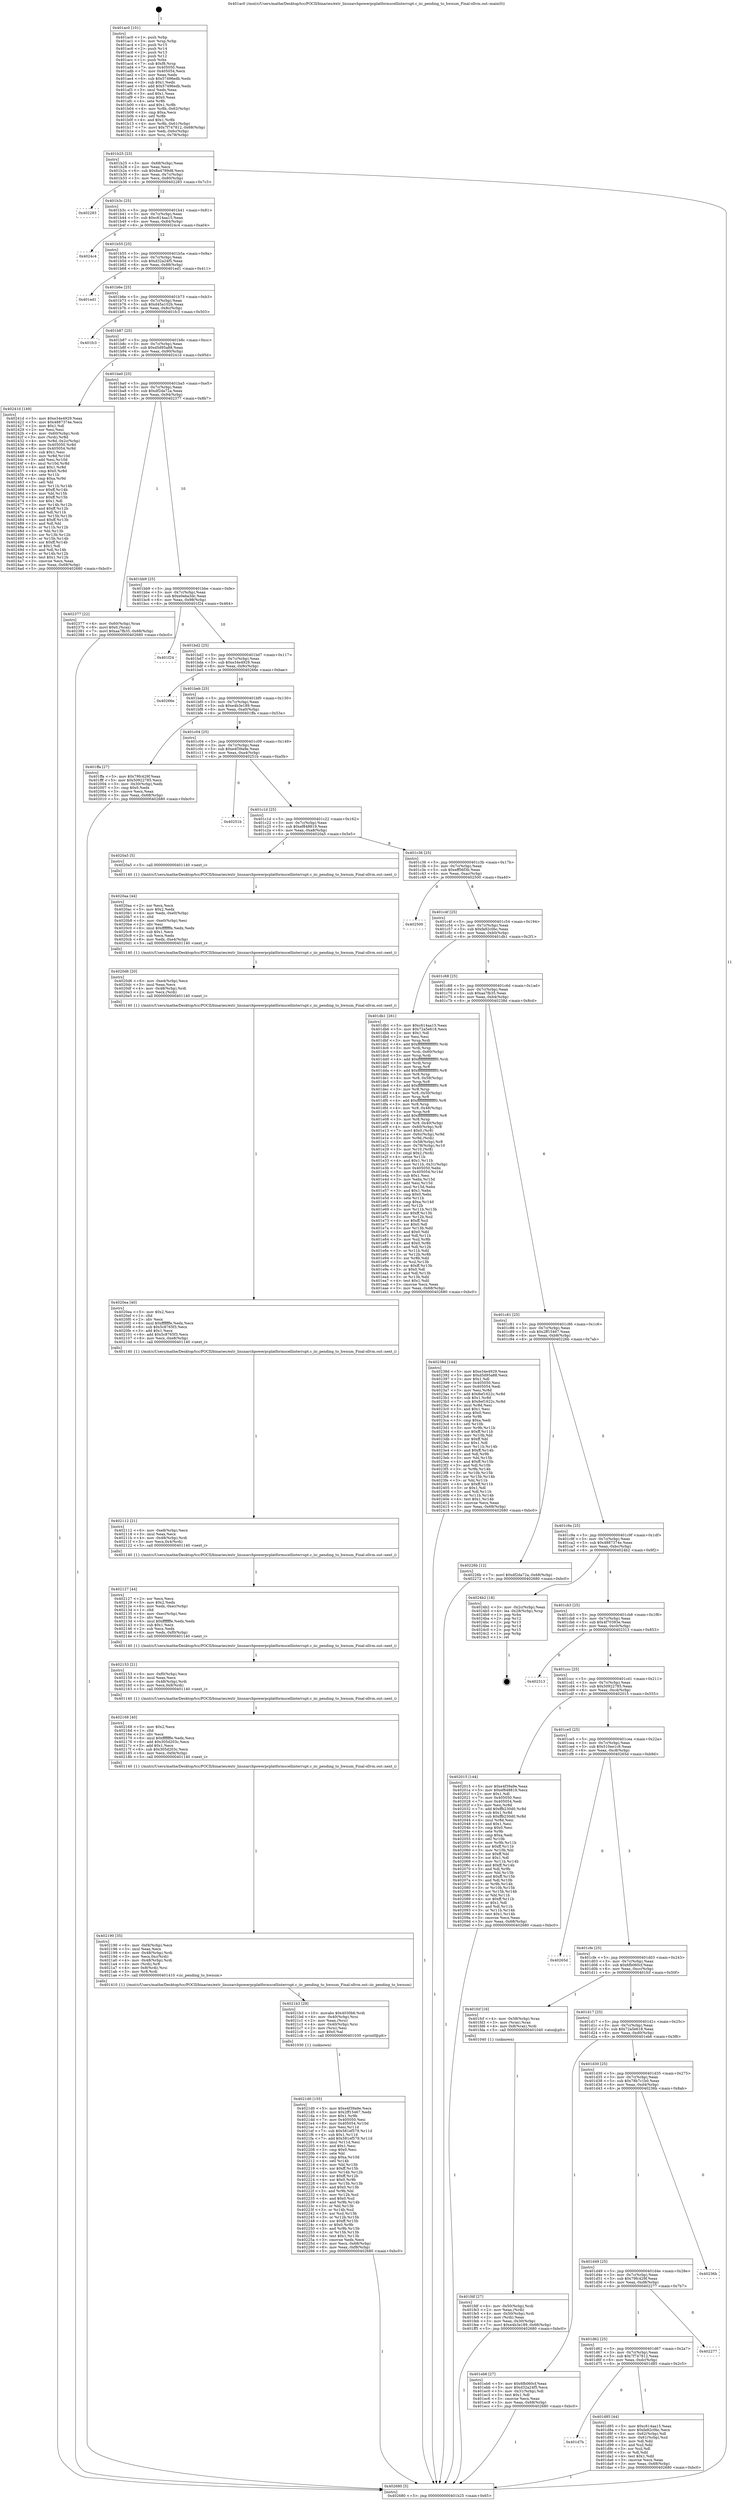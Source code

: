 digraph "0x401ac0" {
  label = "0x401ac0 (/mnt/c/Users/mathe/Desktop/tcc/POCII/binaries/extr_linuxarchpowerpcplatformscellinterrupt.c_iic_pending_to_hwnum_Final-ollvm.out::main(0))"
  labelloc = "t"
  node[shape=record]

  Entry [label="",width=0.3,height=0.3,shape=circle,fillcolor=black,style=filled]
  "0x401b25" [label="{
     0x401b25 [23]\l
     | [instrs]\l
     &nbsp;&nbsp;0x401b25 \<+3\>: mov -0x68(%rbp),%eax\l
     &nbsp;&nbsp;0x401b28 \<+2\>: mov %eax,%ecx\l
     &nbsp;&nbsp;0x401b2a \<+6\>: sub $0x8a4789d8,%ecx\l
     &nbsp;&nbsp;0x401b30 \<+3\>: mov %eax,-0x7c(%rbp)\l
     &nbsp;&nbsp;0x401b33 \<+3\>: mov %ecx,-0x80(%rbp)\l
     &nbsp;&nbsp;0x401b36 \<+6\>: je 0000000000402283 \<main+0x7c3\>\l
  }"]
  "0x402283" [label="{
     0x402283\l
  }", style=dashed]
  "0x401b3c" [label="{
     0x401b3c [25]\l
     | [instrs]\l
     &nbsp;&nbsp;0x401b3c \<+5\>: jmp 0000000000401b41 \<main+0x81\>\l
     &nbsp;&nbsp;0x401b41 \<+3\>: mov -0x7c(%rbp),%eax\l
     &nbsp;&nbsp;0x401b44 \<+5\>: sub $0xc614aa15,%eax\l
     &nbsp;&nbsp;0x401b49 \<+6\>: mov %eax,-0x84(%rbp)\l
     &nbsp;&nbsp;0x401b4f \<+6\>: je 00000000004024c4 \<main+0xa04\>\l
  }"]
  Exit [label="",width=0.3,height=0.3,shape=circle,fillcolor=black,style=filled,peripheries=2]
  "0x4024c4" [label="{
     0x4024c4\l
  }", style=dashed]
  "0x401b55" [label="{
     0x401b55 [25]\l
     | [instrs]\l
     &nbsp;&nbsp;0x401b55 \<+5\>: jmp 0000000000401b5a \<main+0x9a\>\l
     &nbsp;&nbsp;0x401b5a \<+3\>: mov -0x7c(%rbp),%eax\l
     &nbsp;&nbsp;0x401b5d \<+5\>: sub $0xd32a24f5,%eax\l
     &nbsp;&nbsp;0x401b62 \<+6\>: mov %eax,-0x88(%rbp)\l
     &nbsp;&nbsp;0x401b68 \<+6\>: je 0000000000401ed1 \<main+0x411\>\l
  }"]
  "0x4021d0" [label="{
     0x4021d0 [155]\l
     | [instrs]\l
     &nbsp;&nbsp;0x4021d0 \<+5\>: mov $0xe4f39a9e,%ecx\l
     &nbsp;&nbsp;0x4021d5 \<+5\>: mov $0x2ff15467,%edx\l
     &nbsp;&nbsp;0x4021da \<+3\>: mov $0x1,%r9b\l
     &nbsp;&nbsp;0x4021dd \<+7\>: mov 0x405050,%esi\l
     &nbsp;&nbsp;0x4021e4 \<+8\>: mov 0x405054,%r10d\l
     &nbsp;&nbsp;0x4021ec \<+3\>: mov %esi,%r11d\l
     &nbsp;&nbsp;0x4021ef \<+7\>: sub $0x581ef579,%r11d\l
     &nbsp;&nbsp;0x4021f6 \<+4\>: sub $0x1,%r11d\l
     &nbsp;&nbsp;0x4021fa \<+7\>: add $0x581ef579,%r11d\l
     &nbsp;&nbsp;0x402201 \<+4\>: imul %r11d,%esi\l
     &nbsp;&nbsp;0x402205 \<+3\>: and $0x1,%esi\l
     &nbsp;&nbsp;0x402208 \<+3\>: cmp $0x0,%esi\l
     &nbsp;&nbsp;0x40220b \<+3\>: sete %bl\l
     &nbsp;&nbsp;0x40220e \<+4\>: cmp $0xa,%r10d\l
     &nbsp;&nbsp;0x402212 \<+4\>: setl %r14b\l
     &nbsp;&nbsp;0x402216 \<+3\>: mov %bl,%r15b\l
     &nbsp;&nbsp;0x402219 \<+4\>: xor $0xff,%r15b\l
     &nbsp;&nbsp;0x40221d \<+3\>: mov %r14b,%r12b\l
     &nbsp;&nbsp;0x402220 \<+4\>: xor $0xff,%r12b\l
     &nbsp;&nbsp;0x402224 \<+4\>: xor $0x0,%r9b\l
     &nbsp;&nbsp;0x402228 \<+3\>: mov %r15b,%r13b\l
     &nbsp;&nbsp;0x40222b \<+4\>: and $0x0,%r13b\l
     &nbsp;&nbsp;0x40222f \<+3\>: and %r9b,%bl\l
     &nbsp;&nbsp;0x402232 \<+3\>: mov %r12b,%sil\l
     &nbsp;&nbsp;0x402235 \<+4\>: and $0x0,%sil\l
     &nbsp;&nbsp;0x402239 \<+3\>: and %r9b,%r14b\l
     &nbsp;&nbsp;0x40223c \<+3\>: or %bl,%r13b\l
     &nbsp;&nbsp;0x40223f \<+3\>: or %r14b,%sil\l
     &nbsp;&nbsp;0x402242 \<+3\>: xor %sil,%r13b\l
     &nbsp;&nbsp;0x402245 \<+3\>: or %r12b,%r15b\l
     &nbsp;&nbsp;0x402248 \<+4\>: xor $0xff,%r15b\l
     &nbsp;&nbsp;0x40224c \<+4\>: or $0x0,%r9b\l
     &nbsp;&nbsp;0x402250 \<+3\>: and %r9b,%r15b\l
     &nbsp;&nbsp;0x402253 \<+3\>: or %r15b,%r13b\l
     &nbsp;&nbsp;0x402256 \<+4\>: test $0x1,%r13b\l
     &nbsp;&nbsp;0x40225a \<+3\>: cmovne %edx,%ecx\l
     &nbsp;&nbsp;0x40225d \<+3\>: mov %ecx,-0x68(%rbp)\l
     &nbsp;&nbsp;0x402260 \<+6\>: mov %eax,-0xf8(%rbp)\l
     &nbsp;&nbsp;0x402266 \<+5\>: jmp 0000000000402680 \<main+0xbc0\>\l
  }"]
  "0x401ed1" [label="{
     0x401ed1\l
  }", style=dashed]
  "0x401b6e" [label="{
     0x401b6e [25]\l
     | [instrs]\l
     &nbsp;&nbsp;0x401b6e \<+5\>: jmp 0000000000401b73 \<main+0xb3\>\l
     &nbsp;&nbsp;0x401b73 \<+3\>: mov -0x7c(%rbp),%eax\l
     &nbsp;&nbsp;0x401b76 \<+5\>: sub $0xd45a102b,%eax\l
     &nbsp;&nbsp;0x401b7b \<+6\>: mov %eax,-0x8c(%rbp)\l
     &nbsp;&nbsp;0x401b81 \<+6\>: je 0000000000401fc3 \<main+0x503\>\l
  }"]
  "0x4021b3" [label="{
     0x4021b3 [29]\l
     | [instrs]\l
     &nbsp;&nbsp;0x4021b3 \<+10\>: movabs $0x4030b6,%rdi\l
     &nbsp;&nbsp;0x4021bd \<+4\>: mov -0x40(%rbp),%rsi\l
     &nbsp;&nbsp;0x4021c1 \<+2\>: mov %eax,(%rsi)\l
     &nbsp;&nbsp;0x4021c3 \<+4\>: mov -0x40(%rbp),%rsi\l
     &nbsp;&nbsp;0x4021c7 \<+2\>: mov (%rsi),%esi\l
     &nbsp;&nbsp;0x4021c9 \<+2\>: mov $0x0,%al\l
     &nbsp;&nbsp;0x4021cb \<+5\>: call 0000000000401030 \<printf@plt\>\l
     | [calls]\l
     &nbsp;&nbsp;0x401030 \{1\} (unknown)\l
  }"]
  "0x401fc3" [label="{
     0x401fc3\l
  }", style=dashed]
  "0x401b87" [label="{
     0x401b87 [25]\l
     | [instrs]\l
     &nbsp;&nbsp;0x401b87 \<+5\>: jmp 0000000000401b8c \<main+0xcc\>\l
     &nbsp;&nbsp;0x401b8c \<+3\>: mov -0x7c(%rbp),%eax\l
     &nbsp;&nbsp;0x401b8f \<+5\>: sub $0xd5d95a88,%eax\l
     &nbsp;&nbsp;0x401b94 \<+6\>: mov %eax,-0x90(%rbp)\l
     &nbsp;&nbsp;0x401b9a \<+6\>: je 000000000040241d \<main+0x95d\>\l
  }"]
  "0x402190" [label="{
     0x402190 [35]\l
     | [instrs]\l
     &nbsp;&nbsp;0x402190 \<+6\>: mov -0xf4(%rbp),%ecx\l
     &nbsp;&nbsp;0x402196 \<+3\>: imul %eax,%ecx\l
     &nbsp;&nbsp;0x402199 \<+4\>: mov -0x48(%rbp),%rdi\l
     &nbsp;&nbsp;0x40219d \<+3\>: mov %ecx,0xc(%rdi)\l
     &nbsp;&nbsp;0x4021a0 \<+4\>: mov -0x48(%rbp),%rdi\l
     &nbsp;&nbsp;0x4021a4 \<+3\>: mov (%rdi),%r8\l
     &nbsp;&nbsp;0x4021a7 \<+4\>: mov 0x8(%rdi),%rsi\l
     &nbsp;&nbsp;0x4021ab \<+3\>: mov %r8,%rdi\l
     &nbsp;&nbsp;0x4021ae \<+5\>: call 0000000000401410 \<iic_pending_to_hwnum\>\l
     | [calls]\l
     &nbsp;&nbsp;0x401410 \{1\} (/mnt/c/Users/mathe/Desktop/tcc/POCII/binaries/extr_linuxarchpowerpcplatformscellinterrupt.c_iic_pending_to_hwnum_Final-ollvm.out::iic_pending_to_hwnum)\l
  }"]
  "0x40241d" [label="{
     0x40241d [149]\l
     | [instrs]\l
     &nbsp;&nbsp;0x40241d \<+5\>: mov $0xe34e4929,%eax\l
     &nbsp;&nbsp;0x402422 \<+5\>: mov $0x4887374e,%ecx\l
     &nbsp;&nbsp;0x402427 \<+2\>: mov $0x1,%dl\l
     &nbsp;&nbsp;0x402429 \<+2\>: xor %esi,%esi\l
     &nbsp;&nbsp;0x40242b \<+4\>: mov -0x60(%rbp),%rdi\l
     &nbsp;&nbsp;0x40242f \<+3\>: mov (%rdi),%r8d\l
     &nbsp;&nbsp;0x402432 \<+4\>: mov %r8d,-0x2c(%rbp)\l
     &nbsp;&nbsp;0x402436 \<+8\>: mov 0x405050,%r8d\l
     &nbsp;&nbsp;0x40243e \<+8\>: mov 0x405054,%r9d\l
     &nbsp;&nbsp;0x402446 \<+3\>: sub $0x1,%esi\l
     &nbsp;&nbsp;0x402449 \<+3\>: mov %r8d,%r10d\l
     &nbsp;&nbsp;0x40244c \<+3\>: add %esi,%r10d\l
     &nbsp;&nbsp;0x40244f \<+4\>: imul %r10d,%r8d\l
     &nbsp;&nbsp;0x402453 \<+4\>: and $0x1,%r8d\l
     &nbsp;&nbsp;0x402457 \<+4\>: cmp $0x0,%r8d\l
     &nbsp;&nbsp;0x40245b \<+4\>: sete %r11b\l
     &nbsp;&nbsp;0x40245f \<+4\>: cmp $0xa,%r9d\l
     &nbsp;&nbsp;0x402463 \<+3\>: setl %bl\l
     &nbsp;&nbsp;0x402466 \<+3\>: mov %r11b,%r14b\l
     &nbsp;&nbsp;0x402469 \<+4\>: xor $0xff,%r14b\l
     &nbsp;&nbsp;0x40246d \<+3\>: mov %bl,%r15b\l
     &nbsp;&nbsp;0x402470 \<+4\>: xor $0xff,%r15b\l
     &nbsp;&nbsp;0x402474 \<+3\>: xor $0x1,%dl\l
     &nbsp;&nbsp;0x402477 \<+3\>: mov %r14b,%r12b\l
     &nbsp;&nbsp;0x40247a \<+4\>: and $0xff,%r12b\l
     &nbsp;&nbsp;0x40247e \<+3\>: and %dl,%r11b\l
     &nbsp;&nbsp;0x402481 \<+3\>: mov %r15b,%r13b\l
     &nbsp;&nbsp;0x402484 \<+4\>: and $0xff,%r13b\l
     &nbsp;&nbsp;0x402488 \<+2\>: and %dl,%bl\l
     &nbsp;&nbsp;0x40248a \<+3\>: or %r11b,%r12b\l
     &nbsp;&nbsp;0x40248d \<+3\>: or %bl,%r13b\l
     &nbsp;&nbsp;0x402490 \<+3\>: xor %r13b,%r12b\l
     &nbsp;&nbsp;0x402493 \<+3\>: or %r15b,%r14b\l
     &nbsp;&nbsp;0x402496 \<+4\>: xor $0xff,%r14b\l
     &nbsp;&nbsp;0x40249a \<+3\>: or $0x1,%dl\l
     &nbsp;&nbsp;0x40249d \<+3\>: and %dl,%r14b\l
     &nbsp;&nbsp;0x4024a0 \<+3\>: or %r14b,%r12b\l
     &nbsp;&nbsp;0x4024a3 \<+4\>: test $0x1,%r12b\l
     &nbsp;&nbsp;0x4024a7 \<+3\>: cmovne %ecx,%eax\l
     &nbsp;&nbsp;0x4024aa \<+3\>: mov %eax,-0x68(%rbp)\l
     &nbsp;&nbsp;0x4024ad \<+5\>: jmp 0000000000402680 \<main+0xbc0\>\l
  }"]
  "0x401ba0" [label="{
     0x401ba0 [25]\l
     | [instrs]\l
     &nbsp;&nbsp;0x401ba0 \<+5\>: jmp 0000000000401ba5 \<main+0xe5\>\l
     &nbsp;&nbsp;0x401ba5 \<+3\>: mov -0x7c(%rbp),%eax\l
     &nbsp;&nbsp;0x401ba8 \<+5\>: sub $0xdf2da72a,%eax\l
     &nbsp;&nbsp;0x401bad \<+6\>: mov %eax,-0x94(%rbp)\l
     &nbsp;&nbsp;0x401bb3 \<+6\>: je 0000000000402377 \<main+0x8b7\>\l
  }"]
  "0x402168" [label="{
     0x402168 [40]\l
     | [instrs]\l
     &nbsp;&nbsp;0x402168 \<+5\>: mov $0x2,%ecx\l
     &nbsp;&nbsp;0x40216d \<+1\>: cltd\l
     &nbsp;&nbsp;0x40216e \<+2\>: idiv %ecx\l
     &nbsp;&nbsp;0x402170 \<+6\>: imul $0xfffffffe,%edx,%ecx\l
     &nbsp;&nbsp;0x402176 \<+6\>: add $0x305d203c,%ecx\l
     &nbsp;&nbsp;0x40217c \<+3\>: add $0x1,%ecx\l
     &nbsp;&nbsp;0x40217f \<+6\>: sub $0x305d203c,%ecx\l
     &nbsp;&nbsp;0x402185 \<+6\>: mov %ecx,-0xf4(%rbp)\l
     &nbsp;&nbsp;0x40218b \<+5\>: call 0000000000401140 \<next_i\>\l
     | [calls]\l
     &nbsp;&nbsp;0x401140 \{1\} (/mnt/c/Users/mathe/Desktop/tcc/POCII/binaries/extr_linuxarchpowerpcplatformscellinterrupt.c_iic_pending_to_hwnum_Final-ollvm.out::next_i)\l
  }"]
  "0x402377" [label="{
     0x402377 [22]\l
     | [instrs]\l
     &nbsp;&nbsp;0x402377 \<+4\>: mov -0x60(%rbp),%rax\l
     &nbsp;&nbsp;0x40237b \<+6\>: movl $0x0,(%rax)\l
     &nbsp;&nbsp;0x402381 \<+7\>: movl $0xaa7fb35,-0x68(%rbp)\l
     &nbsp;&nbsp;0x402388 \<+5\>: jmp 0000000000402680 \<main+0xbc0\>\l
  }"]
  "0x401bb9" [label="{
     0x401bb9 [25]\l
     | [instrs]\l
     &nbsp;&nbsp;0x401bb9 \<+5\>: jmp 0000000000401bbe \<main+0xfe\>\l
     &nbsp;&nbsp;0x401bbe \<+3\>: mov -0x7c(%rbp),%eax\l
     &nbsp;&nbsp;0x401bc1 \<+5\>: sub $0xe0eba3dc,%eax\l
     &nbsp;&nbsp;0x401bc6 \<+6\>: mov %eax,-0x98(%rbp)\l
     &nbsp;&nbsp;0x401bcc \<+6\>: je 0000000000401f24 \<main+0x464\>\l
  }"]
  "0x402153" [label="{
     0x402153 [21]\l
     | [instrs]\l
     &nbsp;&nbsp;0x402153 \<+6\>: mov -0xf0(%rbp),%ecx\l
     &nbsp;&nbsp;0x402159 \<+3\>: imul %eax,%ecx\l
     &nbsp;&nbsp;0x40215c \<+4\>: mov -0x48(%rbp),%rdi\l
     &nbsp;&nbsp;0x402160 \<+3\>: mov %ecx,0x8(%rdi)\l
     &nbsp;&nbsp;0x402163 \<+5\>: call 0000000000401140 \<next_i\>\l
     | [calls]\l
     &nbsp;&nbsp;0x401140 \{1\} (/mnt/c/Users/mathe/Desktop/tcc/POCII/binaries/extr_linuxarchpowerpcplatformscellinterrupt.c_iic_pending_to_hwnum_Final-ollvm.out::next_i)\l
  }"]
  "0x401f24" [label="{
     0x401f24\l
  }", style=dashed]
  "0x401bd2" [label="{
     0x401bd2 [25]\l
     | [instrs]\l
     &nbsp;&nbsp;0x401bd2 \<+5\>: jmp 0000000000401bd7 \<main+0x117\>\l
     &nbsp;&nbsp;0x401bd7 \<+3\>: mov -0x7c(%rbp),%eax\l
     &nbsp;&nbsp;0x401bda \<+5\>: sub $0xe34e4929,%eax\l
     &nbsp;&nbsp;0x401bdf \<+6\>: mov %eax,-0x9c(%rbp)\l
     &nbsp;&nbsp;0x401be5 \<+6\>: je 000000000040266e \<main+0xbae\>\l
  }"]
  "0x402127" [label="{
     0x402127 [44]\l
     | [instrs]\l
     &nbsp;&nbsp;0x402127 \<+2\>: xor %ecx,%ecx\l
     &nbsp;&nbsp;0x402129 \<+5\>: mov $0x2,%edx\l
     &nbsp;&nbsp;0x40212e \<+6\>: mov %edx,-0xec(%rbp)\l
     &nbsp;&nbsp;0x402134 \<+1\>: cltd\l
     &nbsp;&nbsp;0x402135 \<+6\>: mov -0xec(%rbp),%esi\l
     &nbsp;&nbsp;0x40213b \<+2\>: idiv %esi\l
     &nbsp;&nbsp;0x40213d \<+6\>: imul $0xfffffffe,%edx,%edx\l
     &nbsp;&nbsp;0x402143 \<+3\>: sub $0x1,%ecx\l
     &nbsp;&nbsp;0x402146 \<+2\>: sub %ecx,%edx\l
     &nbsp;&nbsp;0x402148 \<+6\>: mov %edx,-0xf0(%rbp)\l
     &nbsp;&nbsp;0x40214e \<+5\>: call 0000000000401140 \<next_i\>\l
     | [calls]\l
     &nbsp;&nbsp;0x401140 \{1\} (/mnt/c/Users/mathe/Desktop/tcc/POCII/binaries/extr_linuxarchpowerpcplatformscellinterrupt.c_iic_pending_to_hwnum_Final-ollvm.out::next_i)\l
  }"]
  "0x40266e" [label="{
     0x40266e\l
  }", style=dashed]
  "0x401beb" [label="{
     0x401beb [25]\l
     | [instrs]\l
     &nbsp;&nbsp;0x401beb \<+5\>: jmp 0000000000401bf0 \<main+0x130\>\l
     &nbsp;&nbsp;0x401bf0 \<+3\>: mov -0x7c(%rbp),%eax\l
     &nbsp;&nbsp;0x401bf3 \<+5\>: sub $0xe4b3e189,%eax\l
     &nbsp;&nbsp;0x401bf8 \<+6\>: mov %eax,-0xa0(%rbp)\l
     &nbsp;&nbsp;0x401bfe \<+6\>: je 0000000000401ffa \<main+0x53a\>\l
  }"]
  "0x402112" [label="{
     0x402112 [21]\l
     | [instrs]\l
     &nbsp;&nbsp;0x402112 \<+6\>: mov -0xe8(%rbp),%ecx\l
     &nbsp;&nbsp;0x402118 \<+3\>: imul %eax,%ecx\l
     &nbsp;&nbsp;0x40211b \<+4\>: mov -0x48(%rbp),%rdi\l
     &nbsp;&nbsp;0x40211f \<+3\>: mov %ecx,0x4(%rdi)\l
     &nbsp;&nbsp;0x402122 \<+5\>: call 0000000000401140 \<next_i\>\l
     | [calls]\l
     &nbsp;&nbsp;0x401140 \{1\} (/mnt/c/Users/mathe/Desktop/tcc/POCII/binaries/extr_linuxarchpowerpcplatformscellinterrupt.c_iic_pending_to_hwnum_Final-ollvm.out::next_i)\l
  }"]
  "0x401ffa" [label="{
     0x401ffa [27]\l
     | [instrs]\l
     &nbsp;&nbsp;0x401ffa \<+5\>: mov $0x79fc429f,%eax\l
     &nbsp;&nbsp;0x401fff \<+5\>: mov $0x50922785,%ecx\l
     &nbsp;&nbsp;0x402004 \<+3\>: mov -0x30(%rbp),%edx\l
     &nbsp;&nbsp;0x402007 \<+3\>: cmp $0x0,%edx\l
     &nbsp;&nbsp;0x40200a \<+3\>: cmove %ecx,%eax\l
     &nbsp;&nbsp;0x40200d \<+3\>: mov %eax,-0x68(%rbp)\l
     &nbsp;&nbsp;0x402010 \<+5\>: jmp 0000000000402680 \<main+0xbc0\>\l
  }"]
  "0x401c04" [label="{
     0x401c04 [25]\l
     | [instrs]\l
     &nbsp;&nbsp;0x401c04 \<+5\>: jmp 0000000000401c09 \<main+0x149\>\l
     &nbsp;&nbsp;0x401c09 \<+3\>: mov -0x7c(%rbp),%eax\l
     &nbsp;&nbsp;0x401c0c \<+5\>: sub $0xe4f39a9e,%eax\l
     &nbsp;&nbsp;0x401c11 \<+6\>: mov %eax,-0xa4(%rbp)\l
     &nbsp;&nbsp;0x401c17 \<+6\>: je 000000000040251b \<main+0xa5b\>\l
  }"]
  "0x4020ea" [label="{
     0x4020ea [40]\l
     | [instrs]\l
     &nbsp;&nbsp;0x4020ea \<+5\>: mov $0x2,%ecx\l
     &nbsp;&nbsp;0x4020ef \<+1\>: cltd\l
     &nbsp;&nbsp;0x4020f0 \<+2\>: idiv %ecx\l
     &nbsp;&nbsp;0x4020f2 \<+6\>: imul $0xfffffffe,%edx,%ecx\l
     &nbsp;&nbsp;0x4020f8 \<+6\>: sub $0x5c8765f3,%ecx\l
     &nbsp;&nbsp;0x4020fe \<+3\>: add $0x1,%ecx\l
     &nbsp;&nbsp;0x402101 \<+6\>: add $0x5c8765f3,%ecx\l
     &nbsp;&nbsp;0x402107 \<+6\>: mov %ecx,-0xe8(%rbp)\l
     &nbsp;&nbsp;0x40210d \<+5\>: call 0000000000401140 \<next_i\>\l
     | [calls]\l
     &nbsp;&nbsp;0x401140 \{1\} (/mnt/c/Users/mathe/Desktop/tcc/POCII/binaries/extr_linuxarchpowerpcplatformscellinterrupt.c_iic_pending_to_hwnum_Final-ollvm.out::next_i)\l
  }"]
  "0x40251b" [label="{
     0x40251b\l
  }", style=dashed]
  "0x401c1d" [label="{
     0x401c1d [25]\l
     | [instrs]\l
     &nbsp;&nbsp;0x401c1d \<+5\>: jmp 0000000000401c22 \<main+0x162\>\l
     &nbsp;&nbsp;0x401c22 \<+3\>: mov -0x7c(%rbp),%eax\l
     &nbsp;&nbsp;0x401c25 \<+5\>: sub $0xef848819,%eax\l
     &nbsp;&nbsp;0x401c2a \<+6\>: mov %eax,-0xa8(%rbp)\l
     &nbsp;&nbsp;0x401c30 \<+6\>: je 00000000004020a5 \<main+0x5e5\>\l
  }"]
  "0x4020d6" [label="{
     0x4020d6 [20]\l
     | [instrs]\l
     &nbsp;&nbsp;0x4020d6 \<+6\>: mov -0xe4(%rbp),%ecx\l
     &nbsp;&nbsp;0x4020dc \<+3\>: imul %eax,%ecx\l
     &nbsp;&nbsp;0x4020df \<+4\>: mov -0x48(%rbp),%rdi\l
     &nbsp;&nbsp;0x4020e3 \<+2\>: mov %ecx,(%rdi)\l
     &nbsp;&nbsp;0x4020e5 \<+5\>: call 0000000000401140 \<next_i\>\l
     | [calls]\l
     &nbsp;&nbsp;0x401140 \{1\} (/mnt/c/Users/mathe/Desktop/tcc/POCII/binaries/extr_linuxarchpowerpcplatformscellinterrupt.c_iic_pending_to_hwnum_Final-ollvm.out::next_i)\l
  }"]
  "0x4020a5" [label="{
     0x4020a5 [5]\l
     | [instrs]\l
     &nbsp;&nbsp;0x4020a5 \<+5\>: call 0000000000401140 \<next_i\>\l
     | [calls]\l
     &nbsp;&nbsp;0x401140 \{1\} (/mnt/c/Users/mathe/Desktop/tcc/POCII/binaries/extr_linuxarchpowerpcplatformscellinterrupt.c_iic_pending_to_hwnum_Final-ollvm.out::next_i)\l
  }"]
  "0x401c36" [label="{
     0x401c36 [25]\l
     | [instrs]\l
     &nbsp;&nbsp;0x401c36 \<+5\>: jmp 0000000000401c3b \<main+0x17b\>\l
     &nbsp;&nbsp;0x401c3b \<+3\>: mov -0x7c(%rbp),%eax\l
     &nbsp;&nbsp;0x401c3e \<+5\>: sub $0xeff56f3b,%eax\l
     &nbsp;&nbsp;0x401c43 \<+6\>: mov %eax,-0xac(%rbp)\l
     &nbsp;&nbsp;0x401c49 \<+6\>: je 0000000000402500 \<main+0xa40\>\l
  }"]
  "0x4020aa" [label="{
     0x4020aa [44]\l
     | [instrs]\l
     &nbsp;&nbsp;0x4020aa \<+2\>: xor %ecx,%ecx\l
     &nbsp;&nbsp;0x4020ac \<+5\>: mov $0x2,%edx\l
     &nbsp;&nbsp;0x4020b1 \<+6\>: mov %edx,-0xe0(%rbp)\l
     &nbsp;&nbsp;0x4020b7 \<+1\>: cltd\l
     &nbsp;&nbsp;0x4020b8 \<+6\>: mov -0xe0(%rbp),%esi\l
     &nbsp;&nbsp;0x4020be \<+2\>: idiv %esi\l
     &nbsp;&nbsp;0x4020c0 \<+6\>: imul $0xfffffffe,%edx,%edx\l
     &nbsp;&nbsp;0x4020c6 \<+3\>: sub $0x1,%ecx\l
     &nbsp;&nbsp;0x4020c9 \<+2\>: sub %ecx,%edx\l
     &nbsp;&nbsp;0x4020cb \<+6\>: mov %edx,-0xe4(%rbp)\l
     &nbsp;&nbsp;0x4020d1 \<+5\>: call 0000000000401140 \<next_i\>\l
     | [calls]\l
     &nbsp;&nbsp;0x401140 \{1\} (/mnt/c/Users/mathe/Desktop/tcc/POCII/binaries/extr_linuxarchpowerpcplatformscellinterrupt.c_iic_pending_to_hwnum_Final-ollvm.out::next_i)\l
  }"]
  "0x402500" [label="{
     0x402500\l
  }", style=dashed]
  "0x401c4f" [label="{
     0x401c4f [25]\l
     | [instrs]\l
     &nbsp;&nbsp;0x401c4f \<+5\>: jmp 0000000000401c54 \<main+0x194\>\l
     &nbsp;&nbsp;0x401c54 \<+3\>: mov -0x7c(%rbp),%eax\l
     &nbsp;&nbsp;0x401c57 \<+5\>: sub $0xfa92c0bc,%eax\l
     &nbsp;&nbsp;0x401c5c \<+6\>: mov %eax,-0xb0(%rbp)\l
     &nbsp;&nbsp;0x401c62 \<+6\>: je 0000000000401db1 \<main+0x2f1\>\l
  }"]
  "0x401fdf" [label="{
     0x401fdf [27]\l
     | [instrs]\l
     &nbsp;&nbsp;0x401fdf \<+4\>: mov -0x50(%rbp),%rdi\l
     &nbsp;&nbsp;0x401fe3 \<+2\>: mov %eax,(%rdi)\l
     &nbsp;&nbsp;0x401fe5 \<+4\>: mov -0x50(%rbp),%rdi\l
     &nbsp;&nbsp;0x401fe9 \<+2\>: mov (%rdi),%eax\l
     &nbsp;&nbsp;0x401feb \<+3\>: mov %eax,-0x30(%rbp)\l
     &nbsp;&nbsp;0x401fee \<+7\>: movl $0xe4b3e189,-0x68(%rbp)\l
     &nbsp;&nbsp;0x401ff5 \<+5\>: jmp 0000000000402680 \<main+0xbc0\>\l
  }"]
  "0x401db1" [label="{
     0x401db1 [261]\l
     | [instrs]\l
     &nbsp;&nbsp;0x401db1 \<+5\>: mov $0xc614aa15,%eax\l
     &nbsp;&nbsp;0x401db6 \<+5\>: mov $0x72a5e618,%ecx\l
     &nbsp;&nbsp;0x401dbb \<+2\>: mov $0x1,%dl\l
     &nbsp;&nbsp;0x401dbd \<+2\>: xor %esi,%esi\l
     &nbsp;&nbsp;0x401dbf \<+3\>: mov %rsp,%rdi\l
     &nbsp;&nbsp;0x401dc2 \<+4\>: add $0xfffffffffffffff0,%rdi\l
     &nbsp;&nbsp;0x401dc6 \<+3\>: mov %rdi,%rsp\l
     &nbsp;&nbsp;0x401dc9 \<+4\>: mov %rdi,-0x60(%rbp)\l
     &nbsp;&nbsp;0x401dcd \<+3\>: mov %rsp,%rdi\l
     &nbsp;&nbsp;0x401dd0 \<+4\>: add $0xfffffffffffffff0,%rdi\l
     &nbsp;&nbsp;0x401dd4 \<+3\>: mov %rdi,%rsp\l
     &nbsp;&nbsp;0x401dd7 \<+3\>: mov %rsp,%r8\l
     &nbsp;&nbsp;0x401dda \<+4\>: add $0xfffffffffffffff0,%r8\l
     &nbsp;&nbsp;0x401dde \<+3\>: mov %r8,%rsp\l
     &nbsp;&nbsp;0x401de1 \<+4\>: mov %r8,-0x58(%rbp)\l
     &nbsp;&nbsp;0x401de5 \<+3\>: mov %rsp,%r8\l
     &nbsp;&nbsp;0x401de8 \<+4\>: add $0xfffffffffffffff0,%r8\l
     &nbsp;&nbsp;0x401dec \<+3\>: mov %r8,%rsp\l
     &nbsp;&nbsp;0x401def \<+4\>: mov %r8,-0x50(%rbp)\l
     &nbsp;&nbsp;0x401df3 \<+3\>: mov %rsp,%r8\l
     &nbsp;&nbsp;0x401df6 \<+4\>: add $0xfffffffffffffff0,%r8\l
     &nbsp;&nbsp;0x401dfa \<+3\>: mov %r8,%rsp\l
     &nbsp;&nbsp;0x401dfd \<+4\>: mov %r8,-0x48(%rbp)\l
     &nbsp;&nbsp;0x401e01 \<+3\>: mov %rsp,%r8\l
     &nbsp;&nbsp;0x401e04 \<+4\>: add $0xfffffffffffffff0,%r8\l
     &nbsp;&nbsp;0x401e08 \<+3\>: mov %r8,%rsp\l
     &nbsp;&nbsp;0x401e0b \<+4\>: mov %r8,-0x40(%rbp)\l
     &nbsp;&nbsp;0x401e0f \<+4\>: mov -0x60(%rbp),%r8\l
     &nbsp;&nbsp;0x401e13 \<+7\>: movl $0x0,(%r8)\l
     &nbsp;&nbsp;0x401e1a \<+4\>: mov -0x6c(%rbp),%r9d\l
     &nbsp;&nbsp;0x401e1e \<+3\>: mov %r9d,(%rdi)\l
     &nbsp;&nbsp;0x401e21 \<+4\>: mov -0x58(%rbp),%r8\l
     &nbsp;&nbsp;0x401e25 \<+4\>: mov -0x78(%rbp),%r10\l
     &nbsp;&nbsp;0x401e29 \<+3\>: mov %r10,(%r8)\l
     &nbsp;&nbsp;0x401e2c \<+3\>: cmpl $0x2,(%rdi)\l
     &nbsp;&nbsp;0x401e2f \<+4\>: setne %r11b\l
     &nbsp;&nbsp;0x401e33 \<+4\>: and $0x1,%r11b\l
     &nbsp;&nbsp;0x401e37 \<+4\>: mov %r11b,-0x31(%rbp)\l
     &nbsp;&nbsp;0x401e3b \<+7\>: mov 0x405050,%ebx\l
     &nbsp;&nbsp;0x401e42 \<+8\>: mov 0x405054,%r14d\l
     &nbsp;&nbsp;0x401e4a \<+3\>: sub $0x1,%esi\l
     &nbsp;&nbsp;0x401e4d \<+3\>: mov %ebx,%r15d\l
     &nbsp;&nbsp;0x401e50 \<+3\>: add %esi,%r15d\l
     &nbsp;&nbsp;0x401e53 \<+4\>: imul %r15d,%ebx\l
     &nbsp;&nbsp;0x401e57 \<+3\>: and $0x1,%ebx\l
     &nbsp;&nbsp;0x401e5a \<+3\>: cmp $0x0,%ebx\l
     &nbsp;&nbsp;0x401e5d \<+4\>: sete %r11b\l
     &nbsp;&nbsp;0x401e61 \<+4\>: cmp $0xa,%r14d\l
     &nbsp;&nbsp;0x401e65 \<+4\>: setl %r12b\l
     &nbsp;&nbsp;0x401e69 \<+3\>: mov %r11b,%r13b\l
     &nbsp;&nbsp;0x401e6c \<+4\>: xor $0xff,%r13b\l
     &nbsp;&nbsp;0x401e70 \<+3\>: mov %r12b,%sil\l
     &nbsp;&nbsp;0x401e73 \<+4\>: xor $0xff,%sil\l
     &nbsp;&nbsp;0x401e77 \<+3\>: xor $0x0,%dl\l
     &nbsp;&nbsp;0x401e7a \<+3\>: mov %r13b,%dil\l
     &nbsp;&nbsp;0x401e7d \<+4\>: and $0x0,%dil\l
     &nbsp;&nbsp;0x401e81 \<+3\>: and %dl,%r11b\l
     &nbsp;&nbsp;0x401e84 \<+3\>: mov %sil,%r8b\l
     &nbsp;&nbsp;0x401e87 \<+4\>: and $0x0,%r8b\l
     &nbsp;&nbsp;0x401e8b \<+3\>: and %dl,%r12b\l
     &nbsp;&nbsp;0x401e8e \<+3\>: or %r11b,%dil\l
     &nbsp;&nbsp;0x401e91 \<+3\>: or %r12b,%r8b\l
     &nbsp;&nbsp;0x401e94 \<+3\>: xor %r8b,%dil\l
     &nbsp;&nbsp;0x401e97 \<+3\>: or %sil,%r13b\l
     &nbsp;&nbsp;0x401e9a \<+4\>: xor $0xff,%r13b\l
     &nbsp;&nbsp;0x401e9e \<+3\>: or $0x0,%dl\l
     &nbsp;&nbsp;0x401ea1 \<+3\>: and %dl,%r13b\l
     &nbsp;&nbsp;0x401ea4 \<+3\>: or %r13b,%dil\l
     &nbsp;&nbsp;0x401ea7 \<+4\>: test $0x1,%dil\l
     &nbsp;&nbsp;0x401eab \<+3\>: cmovne %ecx,%eax\l
     &nbsp;&nbsp;0x401eae \<+3\>: mov %eax,-0x68(%rbp)\l
     &nbsp;&nbsp;0x401eb1 \<+5\>: jmp 0000000000402680 \<main+0xbc0\>\l
  }"]
  "0x401c68" [label="{
     0x401c68 [25]\l
     | [instrs]\l
     &nbsp;&nbsp;0x401c68 \<+5\>: jmp 0000000000401c6d \<main+0x1ad\>\l
     &nbsp;&nbsp;0x401c6d \<+3\>: mov -0x7c(%rbp),%eax\l
     &nbsp;&nbsp;0x401c70 \<+5\>: sub $0xaa7fb35,%eax\l
     &nbsp;&nbsp;0x401c75 \<+6\>: mov %eax,-0xb4(%rbp)\l
     &nbsp;&nbsp;0x401c7b \<+6\>: je 000000000040238d \<main+0x8cd\>\l
  }"]
  "0x401ac0" [label="{
     0x401ac0 [101]\l
     | [instrs]\l
     &nbsp;&nbsp;0x401ac0 \<+1\>: push %rbp\l
     &nbsp;&nbsp;0x401ac1 \<+3\>: mov %rsp,%rbp\l
     &nbsp;&nbsp;0x401ac4 \<+2\>: push %r15\l
     &nbsp;&nbsp;0x401ac6 \<+2\>: push %r14\l
     &nbsp;&nbsp;0x401ac8 \<+2\>: push %r13\l
     &nbsp;&nbsp;0x401aca \<+2\>: push %r12\l
     &nbsp;&nbsp;0x401acc \<+1\>: push %rbx\l
     &nbsp;&nbsp;0x401acd \<+7\>: sub $0xf8,%rsp\l
     &nbsp;&nbsp;0x401ad4 \<+7\>: mov 0x405050,%eax\l
     &nbsp;&nbsp;0x401adb \<+7\>: mov 0x405054,%ecx\l
     &nbsp;&nbsp;0x401ae2 \<+2\>: mov %eax,%edx\l
     &nbsp;&nbsp;0x401ae4 \<+6\>: sub $0x57496edb,%edx\l
     &nbsp;&nbsp;0x401aea \<+3\>: sub $0x1,%edx\l
     &nbsp;&nbsp;0x401aed \<+6\>: add $0x57496edb,%edx\l
     &nbsp;&nbsp;0x401af3 \<+3\>: imul %edx,%eax\l
     &nbsp;&nbsp;0x401af6 \<+3\>: and $0x1,%eax\l
     &nbsp;&nbsp;0x401af9 \<+3\>: cmp $0x0,%eax\l
     &nbsp;&nbsp;0x401afc \<+4\>: sete %r8b\l
     &nbsp;&nbsp;0x401b00 \<+4\>: and $0x1,%r8b\l
     &nbsp;&nbsp;0x401b04 \<+4\>: mov %r8b,-0x62(%rbp)\l
     &nbsp;&nbsp;0x401b08 \<+3\>: cmp $0xa,%ecx\l
     &nbsp;&nbsp;0x401b0b \<+4\>: setl %r8b\l
     &nbsp;&nbsp;0x401b0f \<+4\>: and $0x1,%r8b\l
     &nbsp;&nbsp;0x401b13 \<+4\>: mov %r8b,-0x61(%rbp)\l
     &nbsp;&nbsp;0x401b17 \<+7\>: movl $0x7f747812,-0x68(%rbp)\l
     &nbsp;&nbsp;0x401b1e \<+3\>: mov %edi,-0x6c(%rbp)\l
     &nbsp;&nbsp;0x401b21 \<+4\>: mov %rsi,-0x78(%rbp)\l
  }"]
  "0x40238d" [label="{
     0x40238d [144]\l
     | [instrs]\l
     &nbsp;&nbsp;0x40238d \<+5\>: mov $0xe34e4929,%eax\l
     &nbsp;&nbsp;0x402392 \<+5\>: mov $0xd5d95a88,%ecx\l
     &nbsp;&nbsp;0x402397 \<+2\>: mov $0x1,%dl\l
     &nbsp;&nbsp;0x402399 \<+7\>: mov 0x405050,%esi\l
     &nbsp;&nbsp;0x4023a0 \<+7\>: mov 0x405054,%edi\l
     &nbsp;&nbsp;0x4023a7 \<+3\>: mov %esi,%r8d\l
     &nbsp;&nbsp;0x4023aa \<+7\>: add $0x8ef1622c,%r8d\l
     &nbsp;&nbsp;0x4023b1 \<+4\>: sub $0x1,%r8d\l
     &nbsp;&nbsp;0x4023b5 \<+7\>: sub $0x8ef1622c,%r8d\l
     &nbsp;&nbsp;0x4023bc \<+4\>: imul %r8d,%esi\l
     &nbsp;&nbsp;0x4023c0 \<+3\>: and $0x1,%esi\l
     &nbsp;&nbsp;0x4023c3 \<+3\>: cmp $0x0,%esi\l
     &nbsp;&nbsp;0x4023c6 \<+4\>: sete %r9b\l
     &nbsp;&nbsp;0x4023ca \<+3\>: cmp $0xa,%edi\l
     &nbsp;&nbsp;0x4023cd \<+4\>: setl %r10b\l
     &nbsp;&nbsp;0x4023d1 \<+3\>: mov %r9b,%r11b\l
     &nbsp;&nbsp;0x4023d4 \<+4\>: xor $0xff,%r11b\l
     &nbsp;&nbsp;0x4023d8 \<+3\>: mov %r10b,%bl\l
     &nbsp;&nbsp;0x4023db \<+3\>: xor $0xff,%bl\l
     &nbsp;&nbsp;0x4023de \<+3\>: xor $0x1,%dl\l
     &nbsp;&nbsp;0x4023e1 \<+3\>: mov %r11b,%r14b\l
     &nbsp;&nbsp;0x4023e4 \<+4\>: and $0xff,%r14b\l
     &nbsp;&nbsp;0x4023e8 \<+3\>: and %dl,%r9b\l
     &nbsp;&nbsp;0x4023eb \<+3\>: mov %bl,%r15b\l
     &nbsp;&nbsp;0x4023ee \<+4\>: and $0xff,%r15b\l
     &nbsp;&nbsp;0x4023f2 \<+3\>: and %dl,%r10b\l
     &nbsp;&nbsp;0x4023f5 \<+3\>: or %r9b,%r14b\l
     &nbsp;&nbsp;0x4023f8 \<+3\>: or %r10b,%r15b\l
     &nbsp;&nbsp;0x4023fb \<+3\>: xor %r15b,%r14b\l
     &nbsp;&nbsp;0x4023fe \<+3\>: or %bl,%r11b\l
     &nbsp;&nbsp;0x402401 \<+4\>: xor $0xff,%r11b\l
     &nbsp;&nbsp;0x402405 \<+3\>: or $0x1,%dl\l
     &nbsp;&nbsp;0x402408 \<+3\>: and %dl,%r11b\l
     &nbsp;&nbsp;0x40240b \<+3\>: or %r11b,%r14b\l
     &nbsp;&nbsp;0x40240e \<+4\>: test $0x1,%r14b\l
     &nbsp;&nbsp;0x402412 \<+3\>: cmovne %ecx,%eax\l
     &nbsp;&nbsp;0x402415 \<+3\>: mov %eax,-0x68(%rbp)\l
     &nbsp;&nbsp;0x402418 \<+5\>: jmp 0000000000402680 \<main+0xbc0\>\l
  }"]
  "0x401c81" [label="{
     0x401c81 [25]\l
     | [instrs]\l
     &nbsp;&nbsp;0x401c81 \<+5\>: jmp 0000000000401c86 \<main+0x1c6\>\l
     &nbsp;&nbsp;0x401c86 \<+3\>: mov -0x7c(%rbp),%eax\l
     &nbsp;&nbsp;0x401c89 \<+5\>: sub $0x2ff15467,%eax\l
     &nbsp;&nbsp;0x401c8e \<+6\>: mov %eax,-0xb8(%rbp)\l
     &nbsp;&nbsp;0x401c94 \<+6\>: je 000000000040226b \<main+0x7ab\>\l
  }"]
  "0x402680" [label="{
     0x402680 [5]\l
     | [instrs]\l
     &nbsp;&nbsp;0x402680 \<+5\>: jmp 0000000000401b25 \<main+0x65\>\l
  }"]
  "0x40226b" [label="{
     0x40226b [12]\l
     | [instrs]\l
     &nbsp;&nbsp;0x40226b \<+7\>: movl $0xdf2da72a,-0x68(%rbp)\l
     &nbsp;&nbsp;0x402272 \<+5\>: jmp 0000000000402680 \<main+0xbc0\>\l
  }"]
  "0x401c9a" [label="{
     0x401c9a [25]\l
     | [instrs]\l
     &nbsp;&nbsp;0x401c9a \<+5\>: jmp 0000000000401c9f \<main+0x1df\>\l
     &nbsp;&nbsp;0x401c9f \<+3\>: mov -0x7c(%rbp),%eax\l
     &nbsp;&nbsp;0x401ca2 \<+5\>: sub $0x4887374e,%eax\l
     &nbsp;&nbsp;0x401ca7 \<+6\>: mov %eax,-0xbc(%rbp)\l
     &nbsp;&nbsp;0x401cad \<+6\>: je 00000000004024b2 \<main+0x9f2\>\l
  }"]
  "0x401d7b" [label="{
     0x401d7b\l
  }", style=dashed]
  "0x4024b2" [label="{
     0x4024b2 [18]\l
     | [instrs]\l
     &nbsp;&nbsp;0x4024b2 \<+3\>: mov -0x2c(%rbp),%eax\l
     &nbsp;&nbsp;0x4024b5 \<+4\>: lea -0x28(%rbp),%rsp\l
     &nbsp;&nbsp;0x4024b9 \<+1\>: pop %rbx\l
     &nbsp;&nbsp;0x4024ba \<+2\>: pop %r12\l
     &nbsp;&nbsp;0x4024bc \<+2\>: pop %r13\l
     &nbsp;&nbsp;0x4024be \<+2\>: pop %r14\l
     &nbsp;&nbsp;0x4024c0 \<+2\>: pop %r15\l
     &nbsp;&nbsp;0x4024c2 \<+1\>: pop %rbp\l
     &nbsp;&nbsp;0x4024c3 \<+1\>: ret\l
  }"]
  "0x401cb3" [label="{
     0x401cb3 [25]\l
     | [instrs]\l
     &nbsp;&nbsp;0x401cb3 \<+5\>: jmp 0000000000401cb8 \<main+0x1f8\>\l
     &nbsp;&nbsp;0x401cb8 \<+3\>: mov -0x7c(%rbp),%eax\l
     &nbsp;&nbsp;0x401cbb \<+5\>: sub $0x4f70393e,%eax\l
     &nbsp;&nbsp;0x401cc0 \<+6\>: mov %eax,-0xc0(%rbp)\l
     &nbsp;&nbsp;0x401cc6 \<+6\>: je 0000000000402313 \<main+0x853\>\l
  }"]
  "0x401d85" [label="{
     0x401d85 [44]\l
     | [instrs]\l
     &nbsp;&nbsp;0x401d85 \<+5\>: mov $0xc614aa15,%eax\l
     &nbsp;&nbsp;0x401d8a \<+5\>: mov $0xfa92c0bc,%ecx\l
     &nbsp;&nbsp;0x401d8f \<+3\>: mov -0x62(%rbp),%dl\l
     &nbsp;&nbsp;0x401d92 \<+4\>: mov -0x61(%rbp),%sil\l
     &nbsp;&nbsp;0x401d96 \<+3\>: mov %dl,%dil\l
     &nbsp;&nbsp;0x401d99 \<+3\>: and %sil,%dil\l
     &nbsp;&nbsp;0x401d9c \<+3\>: xor %sil,%dl\l
     &nbsp;&nbsp;0x401d9f \<+3\>: or %dl,%dil\l
     &nbsp;&nbsp;0x401da2 \<+4\>: test $0x1,%dil\l
     &nbsp;&nbsp;0x401da6 \<+3\>: cmovne %ecx,%eax\l
     &nbsp;&nbsp;0x401da9 \<+3\>: mov %eax,-0x68(%rbp)\l
     &nbsp;&nbsp;0x401dac \<+5\>: jmp 0000000000402680 \<main+0xbc0\>\l
  }"]
  "0x402313" [label="{
     0x402313\l
  }", style=dashed]
  "0x401ccc" [label="{
     0x401ccc [25]\l
     | [instrs]\l
     &nbsp;&nbsp;0x401ccc \<+5\>: jmp 0000000000401cd1 \<main+0x211\>\l
     &nbsp;&nbsp;0x401cd1 \<+3\>: mov -0x7c(%rbp),%eax\l
     &nbsp;&nbsp;0x401cd4 \<+5\>: sub $0x50922785,%eax\l
     &nbsp;&nbsp;0x401cd9 \<+6\>: mov %eax,-0xc4(%rbp)\l
     &nbsp;&nbsp;0x401cdf \<+6\>: je 0000000000402015 \<main+0x555\>\l
  }"]
  "0x401d62" [label="{
     0x401d62 [25]\l
     | [instrs]\l
     &nbsp;&nbsp;0x401d62 \<+5\>: jmp 0000000000401d67 \<main+0x2a7\>\l
     &nbsp;&nbsp;0x401d67 \<+3\>: mov -0x7c(%rbp),%eax\l
     &nbsp;&nbsp;0x401d6a \<+5\>: sub $0x7f747812,%eax\l
     &nbsp;&nbsp;0x401d6f \<+6\>: mov %eax,-0xdc(%rbp)\l
     &nbsp;&nbsp;0x401d75 \<+6\>: je 0000000000401d85 \<main+0x2c5\>\l
  }"]
  "0x402015" [label="{
     0x402015 [144]\l
     | [instrs]\l
     &nbsp;&nbsp;0x402015 \<+5\>: mov $0xe4f39a9e,%eax\l
     &nbsp;&nbsp;0x40201a \<+5\>: mov $0xef848819,%ecx\l
     &nbsp;&nbsp;0x40201f \<+2\>: mov $0x1,%dl\l
     &nbsp;&nbsp;0x402021 \<+7\>: mov 0x405050,%esi\l
     &nbsp;&nbsp;0x402028 \<+7\>: mov 0x405054,%edi\l
     &nbsp;&nbsp;0x40202f \<+3\>: mov %esi,%r8d\l
     &nbsp;&nbsp;0x402032 \<+7\>: add $0xffb230d0,%r8d\l
     &nbsp;&nbsp;0x402039 \<+4\>: sub $0x1,%r8d\l
     &nbsp;&nbsp;0x40203d \<+7\>: sub $0xffb230d0,%r8d\l
     &nbsp;&nbsp;0x402044 \<+4\>: imul %r8d,%esi\l
     &nbsp;&nbsp;0x402048 \<+3\>: and $0x1,%esi\l
     &nbsp;&nbsp;0x40204b \<+3\>: cmp $0x0,%esi\l
     &nbsp;&nbsp;0x40204e \<+4\>: sete %r9b\l
     &nbsp;&nbsp;0x402052 \<+3\>: cmp $0xa,%edi\l
     &nbsp;&nbsp;0x402055 \<+4\>: setl %r10b\l
     &nbsp;&nbsp;0x402059 \<+3\>: mov %r9b,%r11b\l
     &nbsp;&nbsp;0x40205c \<+4\>: xor $0xff,%r11b\l
     &nbsp;&nbsp;0x402060 \<+3\>: mov %r10b,%bl\l
     &nbsp;&nbsp;0x402063 \<+3\>: xor $0xff,%bl\l
     &nbsp;&nbsp;0x402066 \<+3\>: xor $0x1,%dl\l
     &nbsp;&nbsp;0x402069 \<+3\>: mov %r11b,%r14b\l
     &nbsp;&nbsp;0x40206c \<+4\>: and $0xff,%r14b\l
     &nbsp;&nbsp;0x402070 \<+3\>: and %dl,%r9b\l
     &nbsp;&nbsp;0x402073 \<+3\>: mov %bl,%r15b\l
     &nbsp;&nbsp;0x402076 \<+4\>: and $0xff,%r15b\l
     &nbsp;&nbsp;0x40207a \<+3\>: and %dl,%r10b\l
     &nbsp;&nbsp;0x40207d \<+3\>: or %r9b,%r14b\l
     &nbsp;&nbsp;0x402080 \<+3\>: or %r10b,%r15b\l
     &nbsp;&nbsp;0x402083 \<+3\>: xor %r15b,%r14b\l
     &nbsp;&nbsp;0x402086 \<+3\>: or %bl,%r11b\l
     &nbsp;&nbsp;0x402089 \<+4\>: xor $0xff,%r11b\l
     &nbsp;&nbsp;0x40208d \<+3\>: or $0x1,%dl\l
     &nbsp;&nbsp;0x402090 \<+3\>: and %dl,%r11b\l
     &nbsp;&nbsp;0x402093 \<+3\>: or %r11b,%r14b\l
     &nbsp;&nbsp;0x402096 \<+4\>: test $0x1,%r14b\l
     &nbsp;&nbsp;0x40209a \<+3\>: cmovne %ecx,%eax\l
     &nbsp;&nbsp;0x40209d \<+3\>: mov %eax,-0x68(%rbp)\l
     &nbsp;&nbsp;0x4020a0 \<+5\>: jmp 0000000000402680 \<main+0xbc0\>\l
  }"]
  "0x401ce5" [label="{
     0x401ce5 [25]\l
     | [instrs]\l
     &nbsp;&nbsp;0x401ce5 \<+5\>: jmp 0000000000401cea \<main+0x22a\>\l
     &nbsp;&nbsp;0x401cea \<+3\>: mov -0x7c(%rbp),%eax\l
     &nbsp;&nbsp;0x401ced \<+5\>: sub $0x510ee1c9,%eax\l
     &nbsp;&nbsp;0x401cf2 \<+6\>: mov %eax,-0xc8(%rbp)\l
     &nbsp;&nbsp;0x401cf8 \<+6\>: je 000000000040265d \<main+0xb9d\>\l
  }"]
  "0x402277" [label="{
     0x402277\l
  }", style=dashed]
  "0x40265d" [label="{
     0x40265d\l
  }", style=dashed]
  "0x401cfe" [label="{
     0x401cfe [25]\l
     | [instrs]\l
     &nbsp;&nbsp;0x401cfe \<+5\>: jmp 0000000000401d03 \<main+0x243\>\l
     &nbsp;&nbsp;0x401d03 \<+3\>: mov -0x7c(%rbp),%eax\l
     &nbsp;&nbsp;0x401d06 \<+5\>: sub $0x6fb060cf,%eax\l
     &nbsp;&nbsp;0x401d0b \<+6\>: mov %eax,-0xcc(%rbp)\l
     &nbsp;&nbsp;0x401d11 \<+6\>: je 0000000000401fcf \<main+0x50f\>\l
  }"]
  "0x401d49" [label="{
     0x401d49 [25]\l
     | [instrs]\l
     &nbsp;&nbsp;0x401d49 \<+5\>: jmp 0000000000401d4e \<main+0x28e\>\l
     &nbsp;&nbsp;0x401d4e \<+3\>: mov -0x7c(%rbp),%eax\l
     &nbsp;&nbsp;0x401d51 \<+5\>: sub $0x79fc429f,%eax\l
     &nbsp;&nbsp;0x401d56 \<+6\>: mov %eax,-0xd8(%rbp)\l
     &nbsp;&nbsp;0x401d5c \<+6\>: je 0000000000402277 \<main+0x7b7\>\l
  }"]
  "0x401fcf" [label="{
     0x401fcf [16]\l
     | [instrs]\l
     &nbsp;&nbsp;0x401fcf \<+4\>: mov -0x58(%rbp),%rax\l
     &nbsp;&nbsp;0x401fd3 \<+3\>: mov (%rax),%rax\l
     &nbsp;&nbsp;0x401fd6 \<+4\>: mov 0x8(%rax),%rdi\l
     &nbsp;&nbsp;0x401fda \<+5\>: call 0000000000401040 \<atoi@plt\>\l
     | [calls]\l
     &nbsp;&nbsp;0x401040 \{1\} (unknown)\l
  }"]
  "0x401d17" [label="{
     0x401d17 [25]\l
     | [instrs]\l
     &nbsp;&nbsp;0x401d17 \<+5\>: jmp 0000000000401d1c \<main+0x25c\>\l
     &nbsp;&nbsp;0x401d1c \<+3\>: mov -0x7c(%rbp),%eax\l
     &nbsp;&nbsp;0x401d1f \<+5\>: sub $0x72a5e618,%eax\l
     &nbsp;&nbsp;0x401d24 \<+6\>: mov %eax,-0xd0(%rbp)\l
     &nbsp;&nbsp;0x401d2a \<+6\>: je 0000000000401eb6 \<main+0x3f6\>\l
  }"]
  "0x40236b" [label="{
     0x40236b\l
  }", style=dashed]
  "0x401eb6" [label="{
     0x401eb6 [27]\l
     | [instrs]\l
     &nbsp;&nbsp;0x401eb6 \<+5\>: mov $0x6fb060cf,%eax\l
     &nbsp;&nbsp;0x401ebb \<+5\>: mov $0xd32a24f5,%ecx\l
     &nbsp;&nbsp;0x401ec0 \<+3\>: mov -0x31(%rbp),%dl\l
     &nbsp;&nbsp;0x401ec3 \<+3\>: test $0x1,%dl\l
     &nbsp;&nbsp;0x401ec6 \<+3\>: cmovne %ecx,%eax\l
     &nbsp;&nbsp;0x401ec9 \<+3\>: mov %eax,-0x68(%rbp)\l
     &nbsp;&nbsp;0x401ecc \<+5\>: jmp 0000000000402680 \<main+0xbc0\>\l
  }"]
  "0x401d30" [label="{
     0x401d30 [25]\l
     | [instrs]\l
     &nbsp;&nbsp;0x401d30 \<+5\>: jmp 0000000000401d35 \<main+0x275\>\l
     &nbsp;&nbsp;0x401d35 \<+3\>: mov -0x7c(%rbp),%eax\l
     &nbsp;&nbsp;0x401d38 \<+5\>: sub $0x78b7c1b0,%eax\l
     &nbsp;&nbsp;0x401d3d \<+6\>: mov %eax,-0xd4(%rbp)\l
     &nbsp;&nbsp;0x401d43 \<+6\>: je 000000000040236b \<main+0x8ab\>\l
  }"]
  Entry -> "0x401ac0" [label=" 1"]
  "0x401b25" -> "0x402283" [label=" 0"]
  "0x401b25" -> "0x401b3c" [label=" 12"]
  "0x4024b2" -> Exit [label=" 1"]
  "0x401b3c" -> "0x4024c4" [label=" 0"]
  "0x401b3c" -> "0x401b55" [label=" 12"]
  "0x40241d" -> "0x402680" [label=" 1"]
  "0x401b55" -> "0x401ed1" [label=" 0"]
  "0x401b55" -> "0x401b6e" [label=" 12"]
  "0x40238d" -> "0x402680" [label=" 1"]
  "0x401b6e" -> "0x401fc3" [label=" 0"]
  "0x401b6e" -> "0x401b87" [label=" 12"]
  "0x402377" -> "0x402680" [label=" 1"]
  "0x401b87" -> "0x40241d" [label=" 1"]
  "0x401b87" -> "0x401ba0" [label=" 11"]
  "0x40226b" -> "0x402680" [label=" 1"]
  "0x401ba0" -> "0x402377" [label=" 1"]
  "0x401ba0" -> "0x401bb9" [label=" 10"]
  "0x4021d0" -> "0x402680" [label=" 1"]
  "0x401bb9" -> "0x401f24" [label=" 0"]
  "0x401bb9" -> "0x401bd2" [label=" 10"]
  "0x4021b3" -> "0x4021d0" [label=" 1"]
  "0x401bd2" -> "0x40266e" [label=" 0"]
  "0x401bd2" -> "0x401beb" [label=" 10"]
  "0x402190" -> "0x4021b3" [label=" 1"]
  "0x401beb" -> "0x401ffa" [label=" 1"]
  "0x401beb" -> "0x401c04" [label=" 9"]
  "0x402168" -> "0x402190" [label=" 1"]
  "0x401c04" -> "0x40251b" [label=" 0"]
  "0x401c04" -> "0x401c1d" [label=" 9"]
  "0x402153" -> "0x402168" [label=" 1"]
  "0x401c1d" -> "0x4020a5" [label=" 1"]
  "0x401c1d" -> "0x401c36" [label=" 8"]
  "0x402127" -> "0x402153" [label=" 1"]
  "0x401c36" -> "0x402500" [label=" 0"]
  "0x401c36" -> "0x401c4f" [label=" 8"]
  "0x402112" -> "0x402127" [label=" 1"]
  "0x401c4f" -> "0x401db1" [label=" 1"]
  "0x401c4f" -> "0x401c68" [label=" 7"]
  "0x4020ea" -> "0x402112" [label=" 1"]
  "0x401c68" -> "0x40238d" [label=" 1"]
  "0x401c68" -> "0x401c81" [label=" 6"]
  "0x4020aa" -> "0x4020d6" [label=" 1"]
  "0x401c81" -> "0x40226b" [label=" 1"]
  "0x401c81" -> "0x401c9a" [label=" 5"]
  "0x4020a5" -> "0x4020aa" [label=" 1"]
  "0x401c9a" -> "0x4024b2" [label=" 1"]
  "0x401c9a" -> "0x401cb3" [label=" 4"]
  "0x402015" -> "0x402680" [label=" 1"]
  "0x401cb3" -> "0x402313" [label=" 0"]
  "0x401cb3" -> "0x401ccc" [label=" 4"]
  "0x401ffa" -> "0x402680" [label=" 1"]
  "0x401ccc" -> "0x402015" [label=" 1"]
  "0x401ccc" -> "0x401ce5" [label=" 3"]
  "0x401fcf" -> "0x401fdf" [label=" 1"]
  "0x401ce5" -> "0x40265d" [label=" 0"]
  "0x401ce5" -> "0x401cfe" [label=" 3"]
  "0x401eb6" -> "0x402680" [label=" 1"]
  "0x401cfe" -> "0x401fcf" [label=" 1"]
  "0x401cfe" -> "0x401d17" [label=" 2"]
  "0x4020d6" -> "0x4020ea" [label=" 1"]
  "0x401d17" -> "0x401eb6" [label=" 1"]
  "0x401d17" -> "0x401d30" [label=" 1"]
  "0x402680" -> "0x401b25" [label=" 11"]
  "0x401d30" -> "0x40236b" [label=" 0"]
  "0x401d30" -> "0x401d49" [label=" 1"]
  "0x401db1" -> "0x402680" [label=" 1"]
  "0x401d49" -> "0x402277" [label=" 0"]
  "0x401d49" -> "0x401d62" [label=" 1"]
  "0x401fdf" -> "0x402680" [label=" 1"]
  "0x401d62" -> "0x401d85" [label=" 1"]
  "0x401d62" -> "0x401d7b" [label=" 0"]
  "0x401d85" -> "0x402680" [label=" 1"]
  "0x401ac0" -> "0x401b25" [label=" 1"]
}
